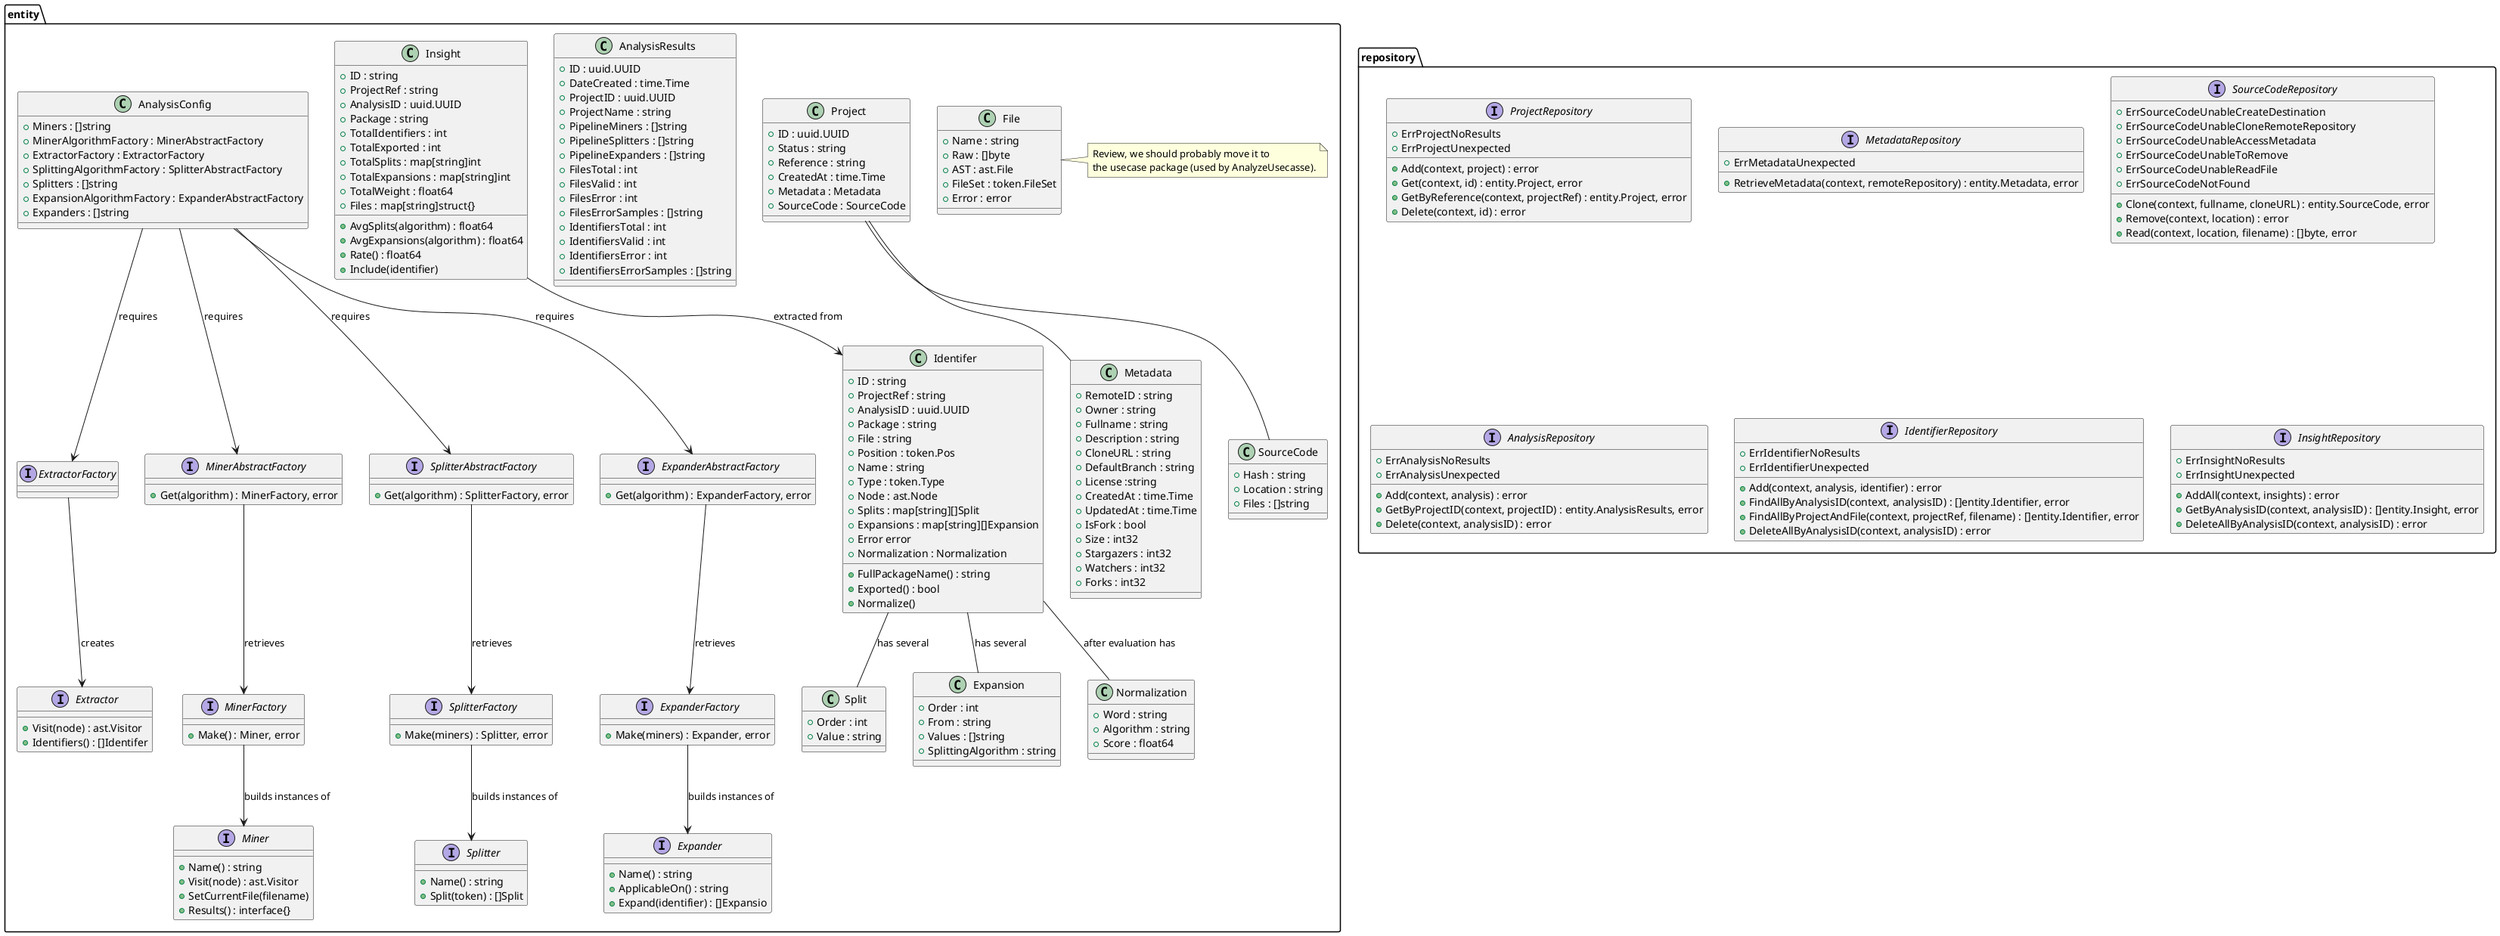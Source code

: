 @@startuml Code Class Diagram

package repository {
    interface repository.ProjectRepository {
        + ErrProjectNoResults
        + ErrProjectUnexpected
        + Add(context, project) : error
        + Get(context, id) : entity.Project, error
        + GetByReference(context, projectRef) : entity.Project, error
        + Delete(context, id) : error
    }

    interface repository.MetadataRepository {
        + ErrMetadataUnexpected
        + RetrieveMetadata(context, remoteRepository) : entity.Metadata, error
    }

    interface repository.SourceCodeRepository {
        + ErrSourceCodeUnableCreateDestination
        + ErrSourceCodeUnableCloneRemoteRepository
        + ErrSourceCodeUnableAccessMetadata
        + ErrSourceCodeUnableToRemove
        + ErrSourceCodeUnableReadFile
        + ErrSourceCodeNotFound
        + Clone(context, fullname, cloneURL) : entity.SourceCode, error
        + Remove(context, location) : error
        + Read(context, location, filename) : []byte, error
    }

    interface repository.AnalysisRepository {
        + ErrAnalysisNoResults
        + ErrAnalysisUnexpected
        + Add(context, analysis) : error
        + GetByProjectID(context, projectID) : entity.AnalysisResults, error
        + Delete(context, analysisID) : error
    }

    interface repository.IdentifierRepository {
        + ErrIdentifierNoResults
        + ErrIdentifierUnexpected
        + Add(context, analysis, identifier) : error
        + FindAllByAnalysisID(context, analysisID) : []entity.Identifier, error
        + FindAllByProjectAndFile(context, projectRef, filename) : []entity.Identifier, error
        + DeleteAllByAnalysisID(context, analysisID) : error
    }

    interface repository.InsightRepository {
        + ErrInsightNoResults
        + ErrInsightUnexpected
        + AddAll(context, insights) : error
        + GetByAnalysisID(context, analysisID) : []entity.Insight, error
        + DeleteAllByAnalysisID(context, analysisID) : error
    }
}

package entity {
    class entity.Project {
        + ID : uuid.UUID
        + Status : string
        + Reference : string
        + CreatedAt : time.Time
        + Metadata : Metadata
        + SourceCode : SourceCode
    }

    class entity.Metadata {
        + RemoteID : string
        + Owner : string
        + Fullname : string
        + Description : string
        + CloneURL : string
        + DefaultBranch : string
        + License :string
        + CreatedAt : time.Time
        + UpdatedAt : time.Time
        + IsFork : bool
        + Size : int32
        + Stargazers : int32
        + Watchers : int32
        + Forks : int32
    }
    entity.Project -- entity.Metadata

    class entity.SourceCode {
        + Hash : string
        + Location : string
        + Files : []string
    }
    entity.Project -- entity.SourceCode

    class entity.File {
        + Name : string
        + Raw : []byte
        + AST : ast.File
        + FileSet : token.FileSet
        + Error : error
    }
    note right of entity.File
    Review, we should probably move it to
    the usecase package (used by AnalyzeUsecasse).
    end note

    class entity.Identifer {
        + ID : string
        + ProjectRef : string
        + AnalysisID : uuid.UUID
        + Package : string
        + File : string
        + Position : token.Pos
        + Name : string
        + Type : token.Type
        + Node : ast.Node
        + Splits : map[string][]Split
        + Expansions : map[string][]Expansion
        + Error error
        + Normalization : Normalization
        + FullPackageName() : string
        + Exported() : bool
        + Normalize()
    }

    class entity.Split {
        + Order : int
        + Value : string
    }
    entity.Identifer -- entity.Split : has several

    class entity.Expansion {
        + Order : int
        + From : string
        + Values : []string
        + SplittingAlgorithm : string
    }
    entity.Identifer -- entity.Expansion : has several

    class entity.Normalization {
        + Word : string
        + Algorithm : string
        + Score : float64
    }
    entity.Identifer -- entity.Normalization : after evaluation has

    class entity.AnalysisResults {
        + ID : uuid.UUID
        + DateCreated : time.Time
        + ProjectID : uuid.UUID
        + ProjectName : string
        + PipelineMiners : []string
        + PipelineSplitters : []string
        + PipelineExpanders : []string
        + FilesTotal : int
        + FilesValid : int
        + FilesError : int
        + FilesErrorSamples : []string
        + IdentifiersTotal : int
        + IdentifiersValid : int
        + IdentifiersError : int
        + IdentifiersErrorSamples : []string
    }

    class entity.Insight {
        + ID : string
        + ProjectRef : string
        + AnalysisID : uuid.UUID
        + Package : string
        + TotalIdentifiers : int
        + TotalExported : int
        + TotalSplits : map[string]int
        + TotalExpansions : map[string]int
        + TotalWeight : float64
        + Files : map[string]struct{}
        + AvgSplits(algorithm) : float64
        + AvgExpansions(algorithm) : float64
        + Rate() : float64
        + Include(identifier)
    }
    entity.Insight --> entity.Identifer : extracted from

    class entity.AnalysisConfig {
        + Miners : []string
        + MinerAlgorithmFactory : MinerAbstractFactory
        + ExtractorFactory : ExtractorFactory
        + SplittingAlgorithmFactory : SplitterAbstractFactory
        + Splitters : []string
        + ExpansionAlgorithmFactory : ExpanderAbstractFactory
        + Expanders : []string
    }

    interface entity.Extractor {
        + Visit(node) : ast.Visitor
        + Identifiers() : []Identifer
    }

    interface entity.ExtractorFactory
    entity.ExtractorFactory --> entity.Extractor : creates
    entity.AnalysisConfig --> entity.ExtractorFactory : requires

    interface entity.Miner {
        + Name() : string
        + Visit(node) : ast.Visitor
        + SetCurrentFile(filename)
        + Results() : interface{}
    }

    interface entity.MinerFactory {
        + Make() : Miner, error
    }
    entity.MinerFactory --> entity.Miner : builds instances of

    interface entity.MinerAbstractFactory {
        + Get(algorithm) : MinerFactory, error
    }
    entity.MinerAbstractFactory --> entity.MinerFactory : retrieves
    entity.AnalysisConfig --> entity.MinerAbstractFactory : requires

    interface entity.Splitter {
        + Name() : string
        + Split(token) : []Split
    }

    interface entity.SplitterFactory {
        + Make(miners) : Splitter, error
    }
    entity.SplitterFactory --> entity.Splitter : builds instances of

    interface entity.SplitterAbstractFactory {
        + Get(algorithm) : SplitterFactory, error
    }
    entity.SplitterAbstractFactory --> entity.SplitterFactory : retrieves
    entity.AnalysisConfig --> entity.SplitterAbstractFactory : requires

    interface entity.Expander {
        + Name() : string
        + ApplicableOn() : string
        + Expand(identifier) : []Expansio
    }

    interface entity.ExpanderFactory {
        + Make(miners) : Expander, error
    }
    entity.ExpanderFactory --> entity.Expander : builds instances of

    interface entity.ExpanderAbstractFactory {
        + Get(algorithm) : ExpanderFactory, error
    }
    entity.ExpanderAbstractFactory --> entity.ExpanderFactory : retrieves
    entity.AnalysisConfig --> entity.ExpanderAbstractFactory : requires
}

@@enduml